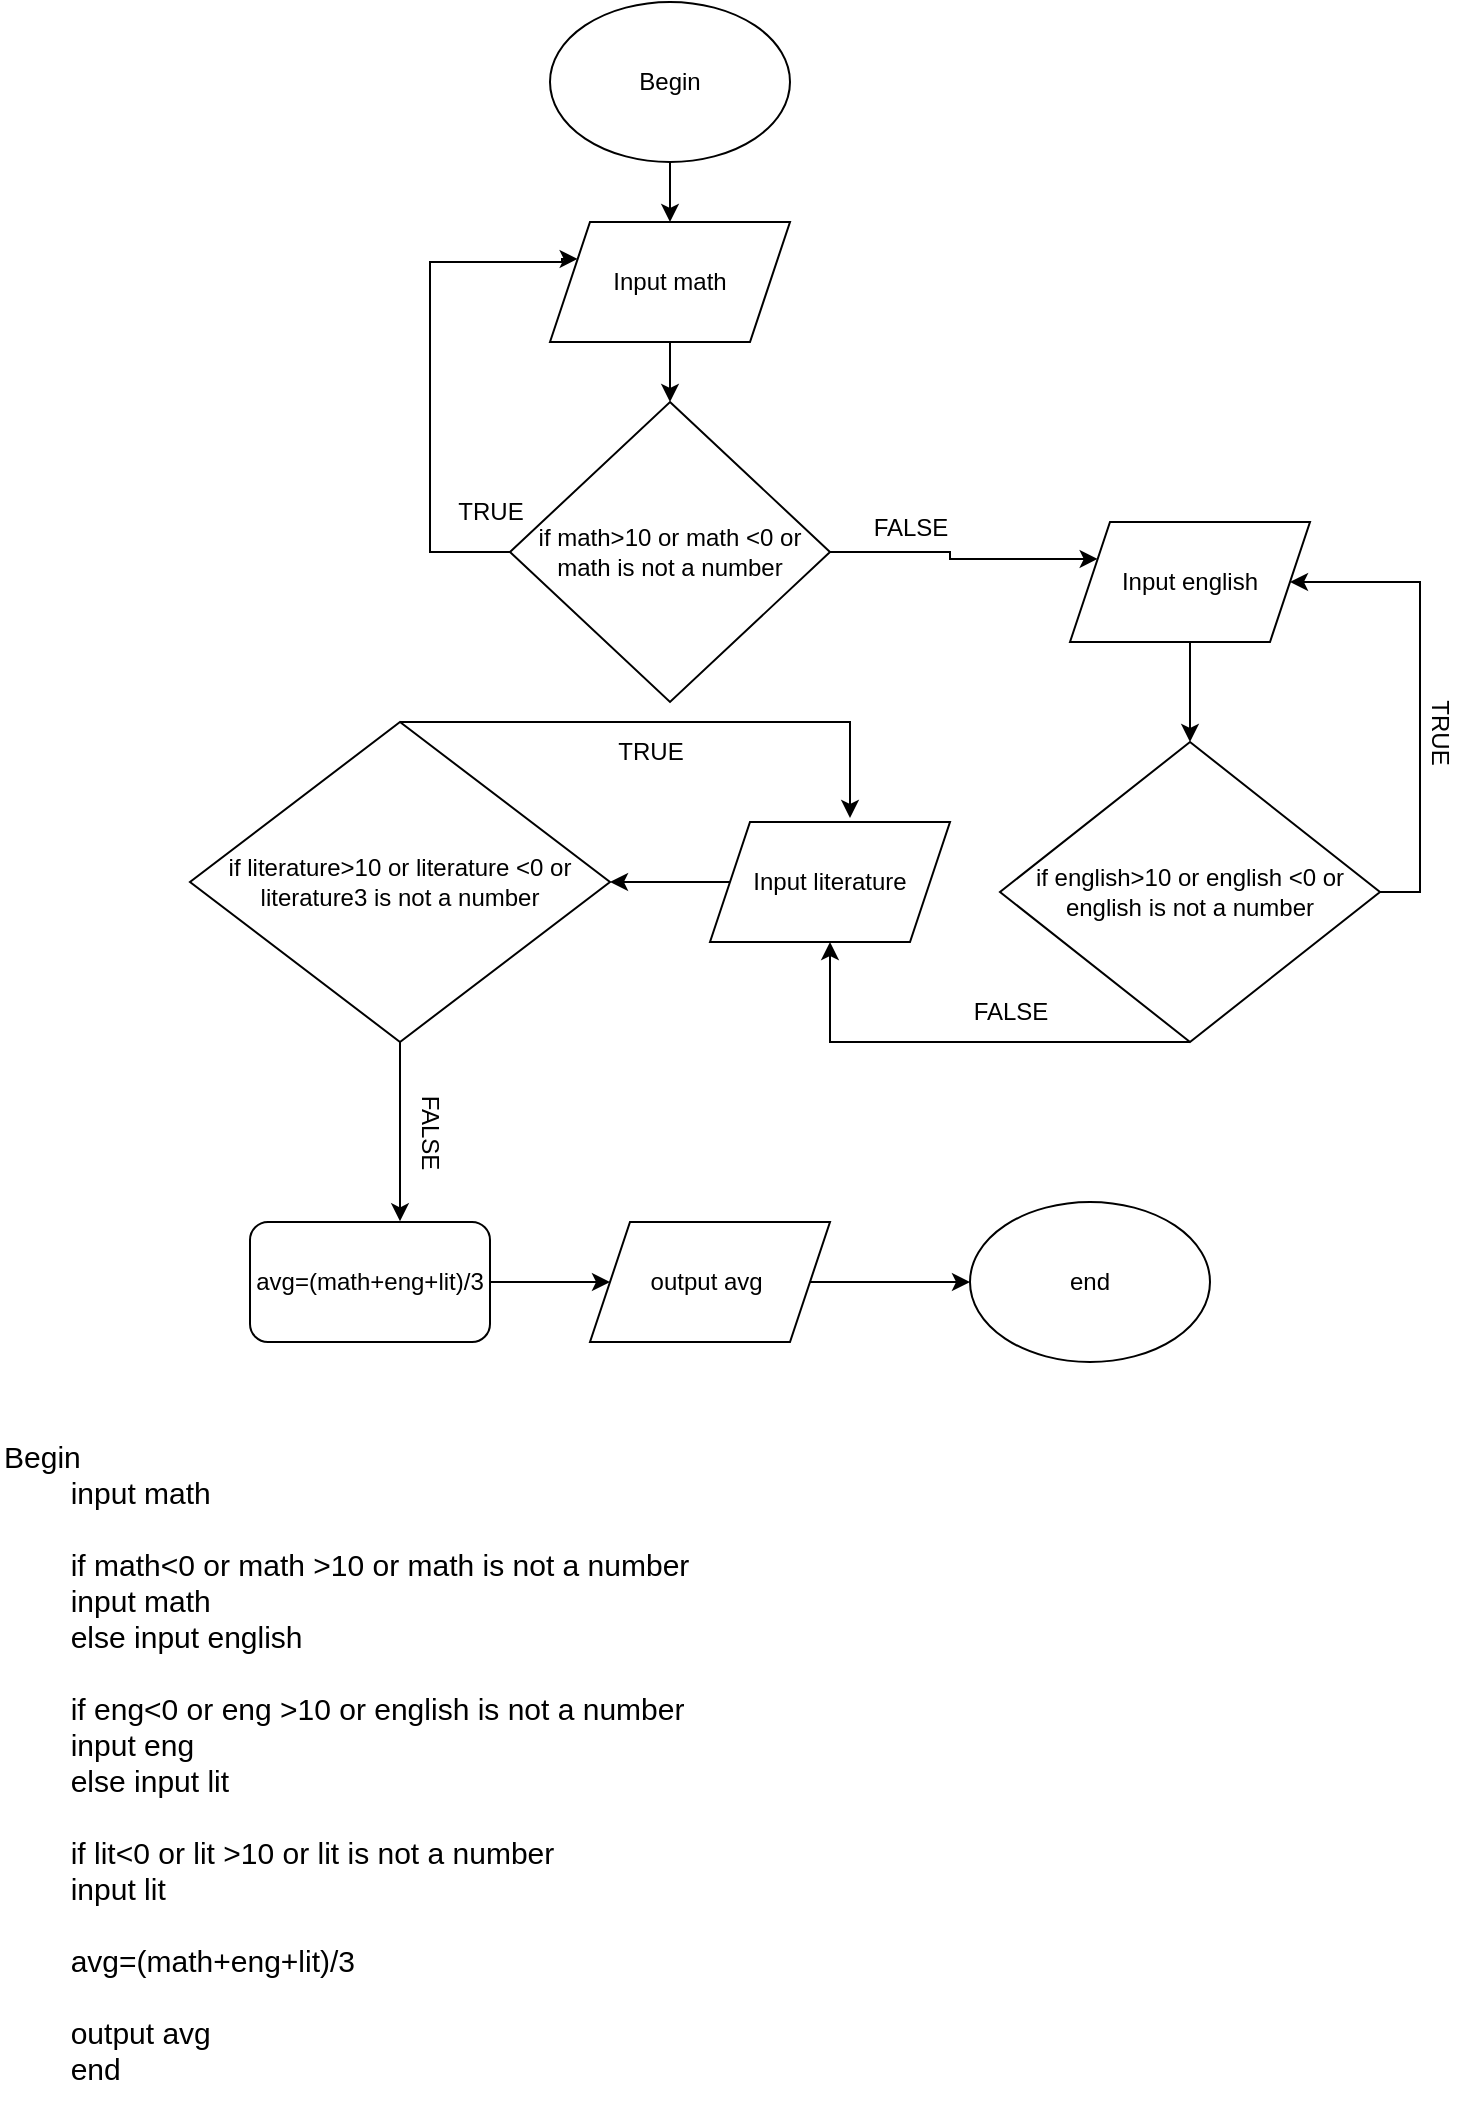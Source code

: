 <mxfile version="24.7.17">
  <diagram name="Trang-1" id="dqAk9BrUxjAi489jIRNr">
    <mxGraphModel dx="1221" dy="823" grid="1" gridSize="10" guides="1" tooltips="1" connect="1" arrows="1" fold="1" page="1" pageScale="1" pageWidth="827" pageHeight="1169" math="0" shadow="0">
      <root>
        <mxCell id="0" />
        <mxCell id="1" parent="0" />
        <mxCell id="INk1c3doix8GH66Or-AX-2" value="end" style="ellipse;whiteSpace=wrap;html=1;" parent="1" vertex="1">
          <mxGeometry x="540" y="1160" width="120" height="80" as="geometry" />
        </mxCell>
        <mxCell id="INk1c3doix8GH66Or-AX-3" style="edgeStyle=orthogonalEdgeStyle;rounded=0;orthogonalLoop=1;jettySize=auto;html=1;exitX=0.5;exitY=1;exitDx=0;exitDy=0;entryX=0.5;entryY=0;entryDx=0;entryDy=0;" parent="1" source="INk1c3doix8GH66Or-AX-4" target="INk1c3doix8GH66Or-AX-6" edge="1">
          <mxGeometry relative="1" as="geometry" />
        </mxCell>
        <mxCell id="INk1c3doix8GH66Or-AX-4" value="Begin" style="ellipse;whiteSpace=wrap;html=1;" parent="1" vertex="1">
          <mxGeometry x="330" y="560" width="120" height="80" as="geometry" />
        </mxCell>
        <mxCell id="INk1c3doix8GH66Or-AX-5" style="edgeStyle=orthogonalEdgeStyle;rounded=0;orthogonalLoop=1;jettySize=auto;html=1;exitX=0.5;exitY=1;exitDx=0;exitDy=0;" parent="1" source="INk1c3doix8GH66Or-AX-6" target="INk1c3doix8GH66Or-AX-9" edge="1">
          <mxGeometry relative="1" as="geometry" />
        </mxCell>
        <mxCell id="INk1c3doix8GH66Or-AX-6" value="Input math" style="shape=parallelogram;perimeter=parallelogramPerimeter;whiteSpace=wrap;html=1;fixedSize=1;" parent="1" vertex="1">
          <mxGeometry x="330" y="670" width="120" height="60" as="geometry" />
        </mxCell>
        <mxCell id="INk1c3doix8GH66Or-AX-7" style="edgeStyle=orthogonalEdgeStyle;rounded=0;orthogonalLoop=1;jettySize=auto;html=1;exitX=1;exitY=0.5;exitDx=0;exitDy=0;entryX=0;entryY=0.25;entryDx=0;entryDy=0;" parent="1" source="INk1c3doix8GH66Or-AX-9" target="INk1c3doix8GH66Or-AX-13" edge="1">
          <mxGeometry relative="1" as="geometry" />
        </mxCell>
        <mxCell id="INk1c3doix8GH66Or-AX-8" style="edgeStyle=orthogonalEdgeStyle;rounded=0;orthogonalLoop=1;jettySize=auto;html=1;exitX=0;exitY=0.5;exitDx=0;exitDy=0;entryX=0;entryY=0.25;entryDx=0;entryDy=0;" parent="1" source="INk1c3doix8GH66Or-AX-9" target="INk1c3doix8GH66Or-AX-6" edge="1">
          <mxGeometry relative="1" as="geometry">
            <Array as="points">
              <mxPoint x="270" y="835" />
              <mxPoint x="270" y="690" />
              <mxPoint x="336" y="690" />
              <mxPoint x="336" y="689" />
            </Array>
          </mxGeometry>
        </mxCell>
        <mxCell id="INk1c3doix8GH66Or-AX-9" value="if math&amp;gt;10 or math &amp;lt;0 or math is not a number" style="rhombus;whiteSpace=wrap;html=1;" parent="1" vertex="1">
          <mxGeometry x="310" y="760" width="160" height="150" as="geometry" />
        </mxCell>
        <mxCell id="INk1c3doix8GH66Or-AX-10" style="edgeStyle=orthogonalEdgeStyle;rounded=0;orthogonalLoop=1;jettySize=auto;html=1;exitX=1;exitY=0.5;exitDx=0;exitDy=0;" parent="1" source="INk1c3doix8GH66Or-AX-11" target="INk1c3doix8GH66Or-AX-14" edge="1">
          <mxGeometry relative="1" as="geometry" />
        </mxCell>
        <mxCell id="INk1c3doix8GH66Or-AX-11" value="Input literature" style="shape=parallelogram;perimeter=parallelogramPerimeter;whiteSpace=wrap;html=1;fixedSize=1;" parent="1" vertex="1">
          <mxGeometry x="410" y="970" width="120" height="60" as="geometry" />
        </mxCell>
        <mxCell id="INk1c3doix8GH66Or-AX-12" style="edgeStyle=orthogonalEdgeStyle;rounded=0;orthogonalLoop=1;jettySize=auto;html=1;exitX=0.5;exitY=1;exitDx=0;exitDy=0;" parent="1" source="INk1c3doix8GH66Or-AX-13" target="INk1c3doix8GH66Or-AX-17" edge="1">
          <mxGeometry relative="1" as="geometry" />
        </mxCell>
        <mxCell id="INk1c3doix8GH66Or-AX-13" value="Input english" style="shape=parallelogram;perimeter=parallelogramPerimeter;whiteSpace=wrap;html=1;fixedSize=1;" parent="1" vertex="1">
          <mxGeometry x="590" y="820" width="120" height="60" as="geometry" />
        </mxCell>
        <mxCell id="INk1c3doix8GH66Or-AX-14" value="if literature&amp;gt;10 or literature &amp;lt;0 or literature3 is not a number" style="rhombus;whiteSpace=wrap;html=1;" parent="1" vertex="1">
          <mxGeometry x="150" y="920" width="210" height="160" as="geometry" />
        </mxCell>
        <mxCell id="INk1c3doix8GH66Or-AX-15" style="edgeStyle=orthogonalEdgeStyle;rounded=0;orthogonalLoop=1;jettySize=auto;html=1;exitX=0.5;exitY=1;exitDx=0;exitDy=0;entryX=0.5;entryY=1;entryDx=0;entryDy=0;" parent="1" source="INk1c3doix8GH66Or-AX-17" target="INk1c3doix8GH66Or-AX-11" edge="1">
          <mxGeometry relative="1" as="geometry">
            <Array as="points">
              <mxPoint x="470" y="1080" />
            </Array>
          </mxGeometry>
        </mxCell>
        <mxCell id="INk1c3doix8GH66Or-AX-16" style="edgeStyle=orthogonalEdgeStyle;rounded=0;orthogonalLoop=1;jettySize=auto;html=1;exitX=1;exitY=0.5;exitDx=0;exitDy=0;entryX=1;entryY=0.5;entryDx=0;entryDy=0;" parent="1" source="INk1c3doix8GH66Or-AX-17" target="INk1c3doix8GH66Or-AX-13" edge="1">
          <mxGeometry relative="1" as="geometry">
            <Array as="points">
              <mxPoint x="765" y="1005" />
              <mxPoint x="765" y="850" />
            </Array>
          </mxGeometry>
        </mxCell>
        <mxCell id="INk1c3doix8GH66Or-AX-17" value="if english&amp;gt;10 or english &amp;lt;0 or english is not a number" style="rhombus;whiteSpace=wrap;html=1;" parent="1" vertex="1">
          <mxGeometry x="555" y="930" width="190" height="150" as="geometry" />
        </mxCell>
        <mxCell id="INk1c3doix8GH66Or-AX-18" style="edgeStyle=orthogonalEdgeStyle;rounded=0;orthogonalLoop=1;jettySize=auto;html=1;exitX=0.5;exitY=0;exitDx=0;exitDy=0;" parent="1" source="INk1c3doix8GH66Or-AX-14" edge="1">
          <mxGeometry relative="1" as="geometry">
            <mxPoint x="480" y="968" as="targetPoint" />
            <Array as="points">
              <mxPoint x="480" y="920" />
            </Array>
          </mxGeometry>
        </mxCell>
        <mxCell id="INk1c3doix8GH66Or-AX-19" value="TRUE" style="text;html=1;align=center;verticalAlign=middle;resizable=0;points=[];autosize=1;strokeColor=none;fillColor=none;" parent="1" vertex="1">
          <mxGeometry x="270" y="800" width="60" height="30" as="geometry" />
        </mxCell>
        <mxCell id="INk1c3doix8GH66Or-AX-20" value="FALSE" style="text;html=1;align=center;verticalAlign=middle;resizable=0;points=[];autosize=1;strokeColor=none;fillColor=none;" parent="1" vertex="1">
          <mxGeometry x="480" y="808" width="60" height="30" as="geometry" />
        </mxCell>
        <mxCell id="INk1c3doix8GH66Or-AX-21" value="FALSE" style="text;html=1;align=center;verticalAlign=middle;resizable=0;points=[];autosize=1;strokeColor=none;fillColor=none;" parent="1" vertex="1">
          <mxGeometry x="530" y="1050" width="60" height="30" as="geometry" />
        </mxCell>
        <mxCell id="INk1c3doix8GH66Or-AX-22" value="FALSE" style="text;html=1;align=center;verticalAlign=middle;resizable=0;points=[];autosize=1;strokeColor=none;fillColor=none;rotation=90;" parent="1" vertex="1">
          <mxGeometry x="240" y="1110" width="60" height="30" as="geometry" />
        </mxCell>
        <mxCell id="INk1c3doix8GH66Or-AX-23" value="TRUE" style="text;html=1;align=center;verticalAlign=middle;resizable=0;points=[];autosize=1;strokeColor=none;fillColor=none;rotation=90;" parent="1" vertex="1">
          <mxGeometry x="745" y="910" width="60" height="30" as="geometry" />
        </mxCell>
        <mxCell id="INk1c3doix8GH66Or-AX-24" value="TRUE" style="text;html=1;align=center;verticalAlign=middle;resizable=0;points=[];autosize=1;strokeColor=none;fillColor=none;" parent="1" vertex="1">
          <mxGeometry x="350" y="920" width="60" height="30" as="geometry" />
        </mxCell>
        <mxCell id="INk1c3doix8GH66Or-AX-25" style="edgeStyle=orthogonalEdgeStyle;rounded=0;orthogonalLoop=1;jettySize=auto;html=1;exitX=1;exitY=0.5;exitDx=0;exitDy=0;entryX=0;entryY=0.5;entryDx=0;entryDy=0;" parent="1" source="INk1c3doix8GH66Or-AX-26" target="INk1c3doix8GH66Or-AX-29" edge="1">
          <mxGeometry relative="1" as="geometry" />
        </mxCell>
        <mxCell id="INk1c3doix8GH66Or-AX-26" value="avg=(math+eng+lit)/3" style="rounded=1;whiteSpace=wrap;html=1;" parent="1" vertex="1">
          <mxGeometry x="180" y="1170" width="120" height="60" as="geometry" />
        </mxCell>
        <mxCell id="INk1c3doix8GH66Or-AX-27" style="edgeStyle=orthogonalEdgeStyle;rounded=0;orthogonalLoop=1;jettySize=auto;html=1;exitX=0.5;exitY=1;exitDx=0;exitDy=0;entryX=0.625;entryY=-0.006;entryDx=0;entryDy=0;entryPerimeter=0;" parent="1" source="INk1c3doix8GH66Or-AX-14" target="INk1c3doix8GH66Or-AX-26" edge="1">
          <mxGeometry relative="1" as="geometry" />
        </mxCell>
        <mxCell id="INk1c3doix8GH66Or-AX-28" style="edgeStyle=orthogonalEdgeStyle;rounded=0;orthogonalLoop=1;jettySize=auto;html=1;exitX=1;exitY=0.5;exitDx=0;exitDy=0;entryX=0;entryY=0.5;entryDx=0;entryDy=0;" parent="1" source="INk1c3doix8GH66Or-AX-29" target="INk1c3doix8GH66Or-AX-2" edge="1">
          <mxGeometry relative="1" as="geometry" />
        </mxCell>
        <mxCell id="INk1c3doix8GH66Or-AX-29" value="output avg&amp;nbsp;" style="shape=parallelogram;perimeter=parallelogramPerimeter;whiteSpace=wrap;html=1;fixedSize=1;" parent="1" vertex="1">
          <mxGeometry x="350" y="1170" width="120" height="60" as="geometry" />
        </mxCell>
        <mxCell id="INk1c3doix8GH66Or-AX-30" value="&lt;font style=&quot;font-size: 15px;&quot;&gt;Begin&amp;nbsp;&lt;/font&gt;&lt;div style=&quot;font-size: 15px;&quot;&gt;&lt;font style=&quot;font-size: 15px;&quot;&gt;&lt;span style=&quot;white-space: pre;&quot;&gt;&#x9;&lt;/span&gt;input math&lt;br&gt;&lt;/font&gt;&lt;/div&gt;&lt;div style=&quot;font-size: 15px;&quot;&gt;&lt;span style=&quot;white-space: pre;&quot;&gt;&lt;font style=&quot;font-size: 15px;&quot;&gt;&#x9;&lt;/font&gt;&lt;/span&gt;&lt;/div&gt;&lt;div style=&quot;font-size: 15px;&quot;&gt;&lt;font style=&quot;font-size: 15px;&quot;&gt;&lt;span style=&quot;white-space: pre;&quot;&gt;&#x9;&lt;/span&gt;if math&amp;lt;0 or math &amp;gt;10 or math is not a number&lt;br&gt;&lt;/font&gt;&lt;/div&gt;&lt;div style=&quot;font-size: 15px;&quot;&gt;&lt;font style=&quot;font-size: 15px;&quot;&gt;&lt;span style=&quot;white-space: pre;&quot;&gt;&#x9;&lt;/span&gt;input math&lt;/font&gt;&lt;/div&gt;&lt;div style=&quot;font-size: 15px;&quot;&gt;&lt;font style=&quot;font-size: 15px;&quot;&gt;&lt;span style=&quot;white-space: pre;&quot;&gt;&#x9;&lt;/span&gt;else input english&amp;nbsp;&lt;br&gt;&lt;/font&gt;&lt;/div&gt;&lt;div style=&quot;font-size: 15px;&quot;&gt;&lt;span style=&quot;white-space: pre;&quot;&gt;&lt;font style=&quot;font-size: 15px;&quot;&gt;&#x9;&lt;/font&gt;&lt;/span&gt;&lt;/div&gt;&lt;div style=&quot;font-size: 15px;&quot;&gt;&lt;font style=&quot;font-size: 15px;&quot;&gt;&lt;span style=&quot;background-color: initial;&quot;&gt;&lt;span style=&quot;white-space: pre;&quot;&gt;&#x9;&lt;/span&gt;if eng&amp;lt;0 or eng &amp;gt;10 or english is not a number&lt;/span&gt;&lt;br&gt;&lt;/font&gt;&lt;/div&gt;&lt;div style=&quot;font-size: 15px;&quot;&gt;&lt;font style=&quot;font-size: 15px;&quot;&gt;&lt;span style=&quot;white-space-collapse: preserve;&quot;&gt;&#x9;&lt;/span&gt;input eng&amp;nbsp;&lt;/font&gt;&lt;/div&gt;&lt;div style=&quot;font-size: 15px;&quot;&gt;&lt;font style=&quot;font-size: 15px;&quot;&gt;&lt;span style=&quot;white-space: pre;&quot;&gt;&#x9;&lt;/span&gt;else input lit&amp;nbsp;&lt;/font&gt;&lt;/div&gt;&lt;div style=&quot;font-size: 15px;&quot;&gt;&lt;span style=&quot;white-space: pre;&quot;&gt;&lt;font style=&quot;font-size: 15px;&quot;&gt;&#x9;&lt;/font&gt;&lt;/span&gt;&lt;/div&gt;&lt;div style=&quot;font-size: 15px;&quot;&gt;&lt;font style=&quot;font-size: 15px;&quot;&gt;&lt;span style=&quot;background-color: initial;&quot;&gt;&lt;span style=&quot;white-space: pre;&quot;&gt;&#x9;&lt;/span&gt;if lit&amp;lt;0 or lit &amp;gt;10 or lit is not a number&lt;/span&gt;&lt;br&gt;&lt;/font&gt;&lt;/div&gt;&lt;div style=&quot;font-size: 15px;&quot;&gt;&lt;font style=&quot;font-size: 15px;&quot;&gt;&lt;span style=&quot;white-space-collapse: preserve;&quot;&gt;&#x9;&lt;/span&gt;input lit&amp;nbsp;&lt;/font&gt;&lt;/div&gt;&lt;div style=&quot;font-size: 15px;&quot;&gt;&lt;font style=&quot;font-size: 15px;&quot;&gt;&lt;br&gt;&lt;/font&gt;&lt;/div&gt;&lt;div style=&quot;font-size: 15px;&quot;&gt;&lt;font style=&quot;font-size: 15px;&quot;&gt;&lt;span style=&quot;white-space: pre;&quot;&gt;&#x9;&lt;/span&gt;avg=(math+eng+lit)/3&lt;/font&gt;&lt;/div&gt;&lt;div style=&quot;font-size: 15px;&quot;&gt;&lt;font style=&quot;font-size: 15px;&quot;&gt;&lt;br&gt;&lt;/font&gt;&lt;/div&gt;&lt;div style=&quot;font-size: 15px;&quot;&gt;&lt;font style=&quot;font-size: 15px;&quot;&gt;&lt;span style=&quot;white-space: pre;&quot;&gt;&#x9;&lt;/span&gt;output avg&lt;/font&gt;&lt;/div&gt;&lt;div style=&quot;font-size: 15px;&quot;&gt;&lt;font style=&quot;font-size: 15px;&quot;&gt;&lt;span style=&quot;white-space: pre;&quot;&gt;&#x9;&lt;/span&gt;end&amp;nbsp;&lt;/font&gt;&lt;/div&gt;" style="text;html=1;align=left;verticalAlign=middle;resizable=0;points=[];autosize=1;strokeColor=none;fillColor=none;" parent="1" vertex="1">
          <mxGeometry x="55" y="1270" width="370" height="340" as="geometry" />
        </mxCell>
      </root>
    </mxGraphModel>
  </diagram>
</mxfile>
